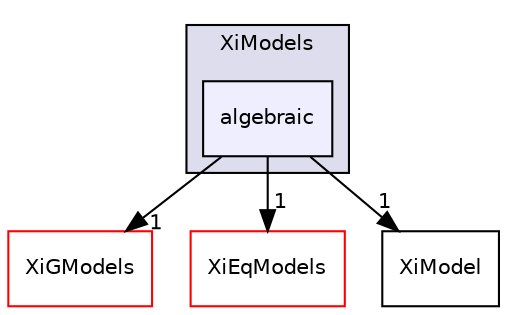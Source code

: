 digraph "applications/solvers/combustion/PDRFoam/XiModels/algebraic" {
  bgcolor=transparent;
  compound=true
  node [ fontsize="10", fontname="Helvetica"];
  edge [ labelfontsize="10", labelfontname="Helvetica"];
  subgraph clusterdir_875d300f7c06ad3c5c9e587b64daa300 {
    graph [ bgcolor="#ddddee", pencolor="black", label="XiModels" fontname="Helvetica", fontsize="10", URL="dir_875d300f7c06ad3c5c9e587b64daa300.html"]
  dir_06b4ef0c03142e6365ec34f3f56db36c [shape=box, label="algebraic", style="filled", fillcolor="#eeeeff", pencolor="black", URL="dir_06b4ef0c03142e6365ec34f3f56db36c.html"];
  }
  dir_8466298f5f92a7096630ba54e6501d61 [shape=box label="XiGModels" color="red" URL="dir_8466298f5f92a7096630ba54e6501d61.html"];
  dir_86c6030308677972953fc7979d3a85bb [shape=box label="XiEqModels" color="red" URL="dir_86c6030308677972953fc7979d3a85bb.html"];
  dir_014c63896f54c5ff2237bb87c905c8be [shape=box label="XiModel" URL="dir_014c63896f54c5ff2237bb87c905c8be.html"];
  dir_06b4ef0c03142e6365ec34f3f56db36c->dir_8466298f5f92a7096630ba54e6501d61 [headlabel="1", labeldistance=1.5 headhref="dir_000093_000102.html"];
  dir_06b4ef0c03142e6365ec34f3f56db36c->dir_86c6030308677972953fc7979d3a85bb [headlabel="1", labeldistance=1.5 headhref="dir_000093_000096.html"];
  dir_06b4ef0c03142e6365ec34f3f56db36c->dir_014c63896f54c5ff2237bb87c905c8be [headlabel="1", labeldistance=1.5 headhref="dir_000093_000106.html"];
}
